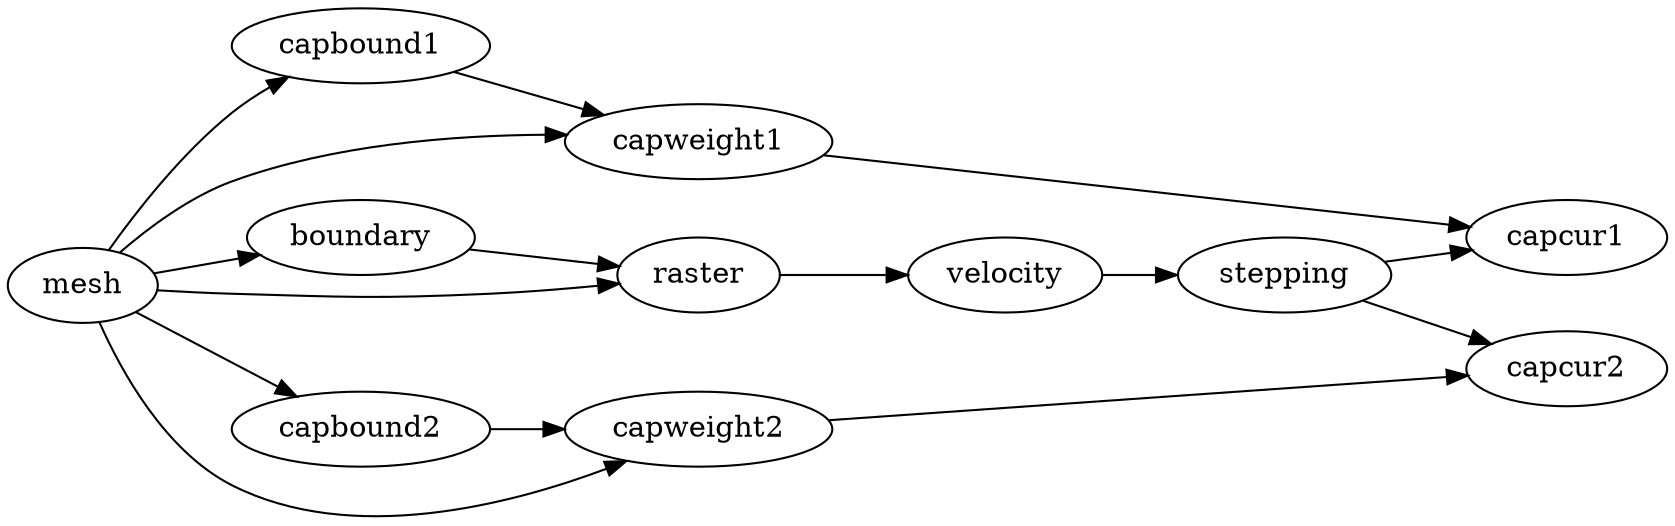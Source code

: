 digraph captest {
	rankdir=LR;
	mesh->boundary->raster;
	mesh->raster->velocity->stepping;
	mesh->capbound1->capweight1->capcur1;
	mesh->capbound2->capweight2->capcur2;	
	mesh->capweight1;
	mesh->capweight2;
	stepping->capcur1;
	stepping->capcur2;

}

